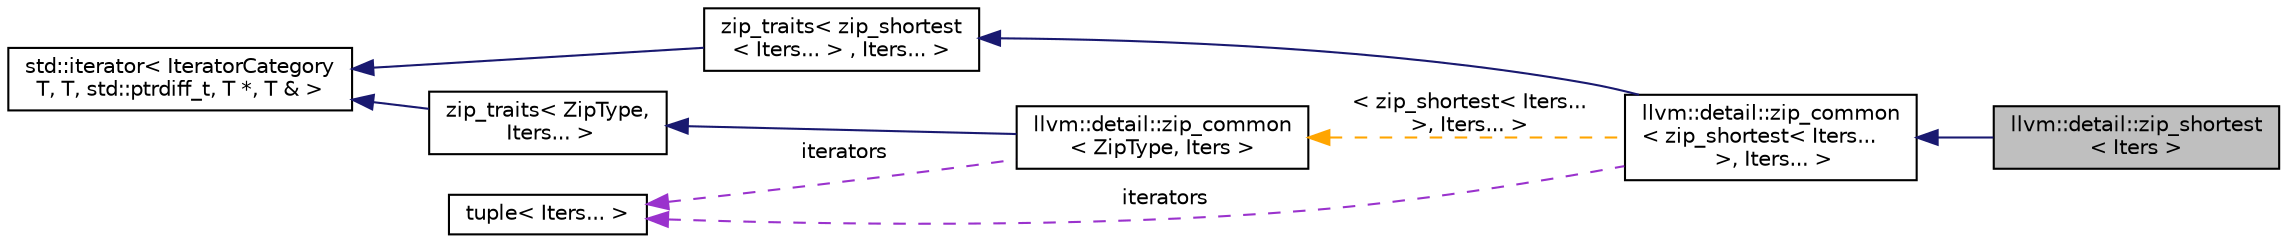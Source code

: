 digraph "llvm::detail::zip_shortest&lt; Iters &gt;"
{
 // LATEX_PDF_SIZE
  bgcolor="transparent";
  edge [fontname="Helvetica",fontsize="10",labelfontname="Helvetica",labelfontsize="10"];
  node [fontname="Helvetica",fontsize="10",shape="box"];
  rankdir="LR";
  Node1 [label="llvm::detail::zip_shortest\l\< Iters \>",height=0.2,width=0.4,color="black", fillcolor="grey75", style="filled", fontcolor="black",tooltip=" "];
  Node2 -> Node1 [dir="back",color="midnightblue",fontsize="10",style="solid",fontname="Helvetica"];
  Node2 [label="llvm::detail::zip_common\l\< zip_shortest\< Iters...\l \>, Iters... \>",height=0.2,width=0.4,color="black",URL="$structllvm_1_1detail_1_1zip__common.html",tooltip=" "];
  Node3 -> Node2 [dir="back",color="midnightblue",fontsize="10",style="solid",fontname="Helvetica"];
  Node3 [label="zip_traits\< zip_shortest\l\< Iters... \> , Iters... \>",height=0.2,width=0.4,color="black",URL="$classllvm_1_1iterator__facade__base.html",tooltip="CRTP base class which implements the entire standard iterator facade in terms of a minimal subset of ..."];
  Node4 -> Node3 [dir="back",color="midnightblue",fontsize="10",style="solid",fontname="Helvetica"];
  Node4 [label="std::iterator\< IteratorCategory\lT, T, std::ptrdiff_t, T *, T & \>",height=0.2,width=0.4,color="black",tooltip=" "];
  Node5 -> Node2 [dir="back",color="darkorchid3",fontsize="10",style="dashed",label=" iterators" ,fontname="Helvetica"];
  Node5 [label="tuple\< Iters... \>",height=0.2,width=0.4,color="black",tooltip=" "];
  Node6 -> Node2 [dir="back",color="orange",fontsize="10",style="dashed",label=" \< zip_shortest\< Iters...\l \>, Iters... \>" ,fontname="Helvetica"];
  Node6 [label="llvm::detail::zip_common\l\< ZipType, Iters \>",height=0.2,width=0.4,color="black",URL="$structllvm_1_1detail_1_1zip__common.html",tooltip=" "];
  Node7 -> Node6 [dir="back",color="midnightblue",fontsize="10",style="solid",fontname="Helvetica"];
  Node7 [label="zip_traits\< ZipType,\l Iters... \>",height=0.2,width=0.4,color="black",URL="$classllvm_1_1iterator__facade__base.html",tooltip="CRTP base class which implements the entire standard iterator facade in terms of a minimal subset of ..."];
  Node4 -> Node7 [dir="back",color="midnightblue",fontsize="10",style="solid",fontname="Helvetica"];
  Node5 -> Node6 [dir="back",color="darkorchid3",fontsize="10",style="dashed",label=" iterators" ,fontname="Helvetica"];
}
